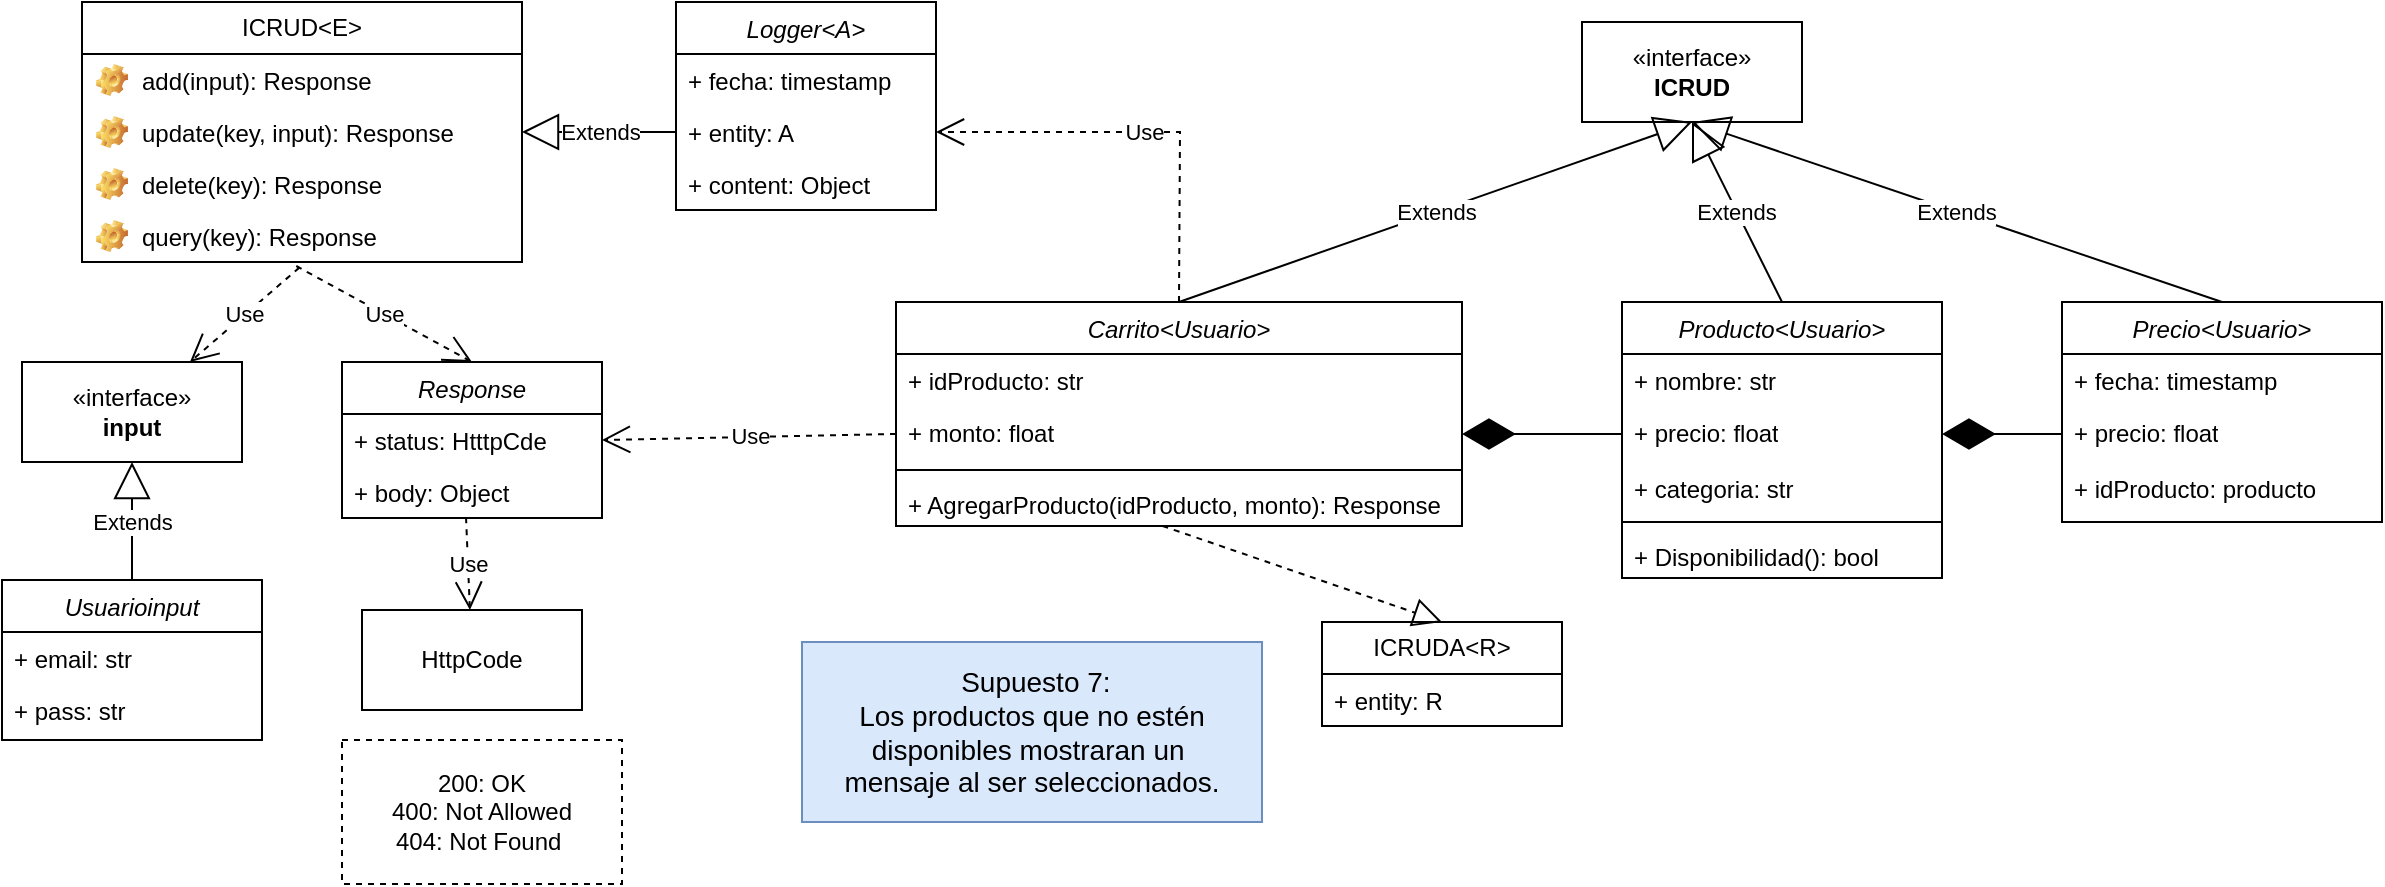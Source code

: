 <mxfile version="28.2.7">
  <diagram id="C5RBs43oDa-KdzZeNtuy" name="Page-1">
    <mxGraphModel dx="529" dy="698" grid="1" gridSize="10" guides="1" tooltips="1" connect="1" arrows="1" fold="1" page="1" pageScale="1" pageWidth="827" pageHeight="1169" math="0" shadow="0">
      <root>
        <mxCell id="WIyWlLk6GJQsqaUBKTNV-0" />
        <mxCell id="WIyWlLk6GJQsqaUBKTNV-1" parent="WIyWlLk6GJQsqaUBKTNV-0" />
        <mxCell id="emOdoEsjV926fwIJ54Cw-25" value="&lt;font style=&quot;font-size: 14px;&quot;&gt;&amp;nbsp;Supuesto 7:&lt;/font&gt;&lt;div&gt;&lt;div&gt;&lt;font style=&quot;font-size: 14px;&quot;&gt;Los productos que no estén disponibles mostraran un&amp;nbsp;&lt;/font&gt;&lt;/div&gt;&lt;div&gt;&lt;font style=&quot;font-size: 14px;&quot;&gt;mensaje al ser seleccionados.&lt;/font&gt;&lt;/div&gt;&lt;/div&gt;" style="html=1;whiteSpace=wrap;fillColor=#dae8fc;strokeColor=#6c8ebf;" vertex="1" parent="WIyWlLk6GJQsqaUBKTNV-1">
          <mxGeometry x="1660" y="950" width="230" height="90" as="geometry" />
        </mxCell>
        <mxCell id="emOdoEsjV926fwIJ54Cw-53" value="Carrito&lt;Usuario&gt;" style="swimlane;fontStyle=2;align=center;verticalAlign=top;childLayout=stackLayout;horizontal=1;startSize=26;horizontalStack=0;resizeParent=1;resizeLast=0;collapsible=1;marginBottom=0;rounded=0;shadow=0;strokeWidth=1;" vertex="1" parent="WIyWlLk6GJQsqaUBKTNV-1">
          <mxGeometry x="1707" y="780" width="283" height="112" as="geometry">
            <mxRectangle x="230" y="140" width="160" height="26" as="alternateBounds" />
          </mxGeometry>
        </mxCell>
        <mxCell id="emOdoEsjV926fwIJ54Cw-54" value="+ idProducto: str" style="text;strokeColor=none;fillColor=none;align=left;verticalAlign=top;spacingLeft=4;spacingRight=4;overflow=hidden;rotatable=0;points=[[0,0.5],[1,0.5]];portConstraint=eastwest;whiteSpace=wrap;html=1;" vertex="1" parent="emOdoEsjV926fwIJ54Cw-53">
          <mxGeometry y="26" width="283" height="26" as="geometry" />
        </mxCell>
        <mxCell id="emOdoEsjV926fwIJ54Cw-55" value="+ monto: float" style="text;strokeColor=none;fillColor=none;align=left;verticalAlign=top;spacingLeft=4;spacingRight=4;overflow=hidden;rotatable=0;points=[[0,0.5],[1,0.5]];portConstraint=eastwest;whiteSpace=wrap;html=1;" vertex="1" parent="emOdoEsjV926fwIJ54Cw-53">
          <mxGeometry y="52" width="283" height="28" as="geometry" />
        </mxCell>
        <mxCell id="emOdoEsjV926fwIJ54Cw-56" value="" style="line;html=1;strokeWidth=1;align=left;verticalAlign=middle;spacingTop=-1;spacingLeft=3;spacingRight=3;rotatable=0;labelPosition=right;points=[];portConstraint=eastwest;" vertex="1" parent="emOdoEsjV926fwIJ54Cw-53">
          <mxGeometry y="80" width="283" height="8" as="geometry" />
        </mxCell>
        <mxCell id="emOdoEsjV926fwIJ54Cw-57" value="+ AgregarProducto(idProducto, monto): Response" style="text;strokeColor=none;fillColor=none;align=left;verticalAlign=top;spacingLeft=4;spacingRight=4;overflow=hidden;rotatable=0;points=[[0,0.5],[1,0.5]];portConstraint=eastwest;whiteSpace=wrap;html=1;" vertex="1" parent="emOdoEsjV926fwIJ54Cw-53">
          <mxGeometry y="88" width="283" height="24" as="geometry" />
        </mxCell>
        <mxCell id="emOdoEsjV926fwIJ54Cw-58" value="ICRUD&amp;lt;E&amp;gt;" style="swimlane;fontStyle=0;childLayout=stackLayout;horizontal=1;startSize=26;fillColor=none;horizontalStack=0;resizeParent=1;resizeParentMax=0;resizeLast=0;collapsible=1;marginBottom=0;whiteSpace=wrap;html=1;" vertex="1" parent="WIyWlLk6GJQsqaUBKTNV-1">
          <mxGeometry x="1300" y="630" width="220" height="130" as="geometry" />
        </mxCell>
        <mxCell id="emOdoEsjV926fwIJ54Cw-59" value="add(input): Response" style="label;fontStyle=0;strokeColor=none;fillColor=none;align=left;verticalAlign=top;overflow=hidden;spacingLeft=28;spacingRight=4;rotatable=0;points=[[0,0.5],[1,0.5]];portConstraint=eastwest;imageWidth=16;imageHeight=16;whiteSpace=wrap;html=1;image=img/clipart/Gear_128x128.png" vertex="1" parent="emOdoEsjV926fwIJ54Cw-58">
          <mxGeometry y="26" width="220" height="26" as="geometry" />
        </mxCell>
        <mxCell id="emOdoEsjV926fwIJ54Cw-60" value="update(key, input): Response" style="label;fontStyle=0;strokeColor=none;fillColor=none;align=left;verticalAlign=top;overflow=hidden;spacingLeft=28;spacingRight=4;rotatable=0;points=[[0,0.5],[1,0.5]];portConstraint=eastwest;imageWidth=16;imageHeight=16;whiteSpace=wrap;html=1;image=img/clipart/Gear_128x128.png" vertex="1" parent="emOdoEsjV926fwIJ54Cw-58">
          <mxGeometry y="52" width="220" height="26" as="geometry" />
        </mxCell>
        <mxCell id="emOdoEsjV926fwIJ54Cw-61" value="delete(key): Response" style="label;fontStyle=0;strokeColor=none;fillColor=none;align=left;verticalAlign=top;overflow=hidden;spacingLeft=28;spacingRight=4;rotatable=0;points=[[0,0.5],[1,0.5]];portConstraint=eastwest;imageWidth=16;imageHeight=16;whiteSpace=wrap;html=1;image=img/clipart/Gear_128x128.png" vertex="1" parent="emOdoEsjV926fwIJ54Cw-58">
          <mxGeometry y="78" width="220" height="26" as="geometry" />
        </mxCell>
        <mxCell id="emOdoEsjV926fwIJ54Cw-62" value="query(key): Response" style="label;fontStyle=0;strokeColor=none;fillColor=none;align=left;verticalAlign=top;overflow=hidden;spacingLeft=28;spacingRight=4;rotatable=0;points=[[0,0.5],[1,0.5]];portConstraint=eastwest;imageWidth=16;imageHeight=16;whiteSpace=wrap;html=1;image=img/clipart/Gear_128x128.png" vertex="1" parent="emOdoEsjV926fwIJ54Cw-58">
          <mxGeometry y="104" width="220" height="26" as="geometry" />
        </mxCell>
        <mxCell id="emOdoEsjV926fwIJ54Cw-63" value="«interface»&lt;br&gt;&lt;b&gt;input&lt;/b&gt;" style="html=1;whiteSpace=wrap;" vertex="1" parent="WIyWlLk6GJQsqaUBKTNV-1">
          <mxGeometry x="1270" y="810" width="110" height="50" as="geometry" />
        </mxCell>
        <mxCell id="emOdoEsjV926fwIJ54Cw-64" value="Use" style="endArrow=open;endSize=12;dashed=1;html=1;rounded=0;exitX=0.494;exitY=1.108;exitDx=0;exitDy=0;exitPerimeter=0;" edge="1" parent="WIyWlLk6GJQsqaUBKTNV-1" source="emOdoEsjV926fwIJ54Cw-62" target="emOdoEsjV926fwIJ54Cw-63">
          <mxGeometry width="160" relative="1" as="geometry">
            <mxPoint x="1450" y="860" as="sourcePoint" />
            <mxPoint x="1370" y="850" as="targetPoint" />
          </mxGeometry>
        </mxCell>
        <mxCell id="emOdoEsjV926fwIJ54Cw-65" value="Usuarioinput" style="swimlane;fontStyle=2;align=center;verticalAlign=top;childLayout=stackLayout;horizontal=1;startSize=26;horizontalStack=0;resizeParent=1;resizeLast=0;collapsible=1;marginBottom=0;rounded=0;shadow=0;strokeWidth=1;" vertex="1" parent="WIyWlLk6GJQsqaUBKTNV-1">
          <mxGeometry x="1260" y="919" width="130" height="80" as="geometry">
            <mxRectangle x="230" y="140" width="160" height="26" as="alternateBounds" />
          </mxGeometry>
        </mxCell>
        <mxCell id="emOdoEsjV926fwIJ54Cw-66" value="+ email: str" style="text;strokeColor=none;fillColor=none;align=left;verticalAlign=top;spacingLeft=4;spacingRight=4;overflow=hidden;rotatable=0;points=[[0,0.5],[1,0.5]];portConstraint=eastwest;whiteSpace=wrap;html=1;" vertex="1" parent="emOdoEsjV926fwIJ54Cw-65">
          <mxGeometry y="26" width="130" height="26" as="geometry" />
        </mxCell>
        <mxCell id="emOdoEsjV926fwIJ54Cw-67" value="+ pass: str" style="text;strokeColor=none;fillColor=none;align=left;verticalAlign=top;spacingLeft=4;spacingRight=4;overflow=hidden;rotatable=0;points=[[0,0.5],[1,0.5]];portConstraint=eastwest;whiteSpace=wrap;html=1;" vertex="1" parent="emOdoEsjV926fwIJ54Cw-65">
          <mxGeometry y="52" width="130" height="20" as="geometry" />
        </mxCell>
        <mxCell id="emOdoEsjV926fwIJ54Cw-68" value="Extends" style="endArrow=block;endSize=16;endFill=0;html=1;rounded=0;exitX=0.5;exitY=0;exitDx=0;exitDy=0;entryX=0.5;entryY=1;entryDx=0;entryDy=0;" edge="1" parent="WIyWlLk6GJQsqaUBKTNV-1" source="emOdoEsjV926fwIJ54Cw-65" target="emOdoEsjV926fwIJ54Cw-63">
          <mxGeometry width="160" relative="1" as="geometry">
            <mxPoint x="1500" y="860" as="sourcePoint" />
            <mxPoint x="1660" y="860" as="targetPoint" />
          </mxGeometry>
        </mxCell>
        <mxCell id="emOdoEsjV926fwIJ54Cw-69" value="Response" style="swimlane;fontStyle=2;align=center;verticalAlign=top;childLayout=stackLayout;horizontal=1;startSize=26;horizontalStack=0;resizeParent=1;resizeLast=0;collapsible=1;marginBottom=0;rounded=0;shadow=0;strokeWidth=1;" vertex="1" parent="WIyWlLk6GJQsqaUBKTNV-1">
          <mxGeometry x="1430" y="810" width="130" height="78" as="geometry">
            <mxRectangle x="230" y="140" width="160" height="26" as="alternateBounds" />
          </mxGeometry>
        </mxCell>
        <mxCell id="emOdoEsjV926fwIJ54Cw-70" value="+ status: HtttpCde" style="text;strokeColor=none;fillColor=none;align=left;verticalAlign=top;spacingLeft=4;spacingRight=4;overflow=hidden;rotatable=0;points=[[0,0.5],[1,0.5]];portConstraint=eastwest;whiteSpace=wrap;html=1;" vertex="1" parent="emOdoEsjV926fwIJ54Cw-69">
          <mxGeometry y="26" width="130" height="26" as="geometry" />
        </mxCell>
        <mxCell id="emOdoEsjV926fwIJ54Cw-71" value="+ body: Object" style="text;strokeColor=none;fillColor=none;align=left;verticalAlign=top;spacingLeft=4;spacingRight=4;overflow=hidden;rotatable=0;points=[[0,0.5],[1,0.5]];portConstraint=eastwest;whiteSpace=wrap;html=1;" vertex="1" parent="emOdoEsjV926fwIJ54Cw-69">
          <mxGeometry y="52" width="130" height="26" as="geometry" />
        </mxCell>
        <mxCell id="emOdoEsjV926fwIJ54Cw-72" value="Use" style="endArrow=open;endSize=12;dashed=1;html=1;rounded=0;entryX=0.5;entryY=0;entryDx=0;entryDy=0;exitX=0.487;exitY=1.077;exitDx=0;exitDy=0;exitPerimeter=0;" edge="1" parent="WIyWlLk6GJQsqaUBKTNV-1" source="emOdoEsjV926fwIJ54Cw-62" target="emOdoEsjV926fwIJ54Cw-69">
          <mxGeometry width="160" relative="1" as="geometry">
            <mxPoint x="1410" y="770" as="sourcePoint" />
            <mxPoint x="1390" y="817" as="targetPoint" />
          </mxGeometry>
        </mxCell>
        <mxCell id="emOdoEsjV926fwIJ54Cw-73" value="HttpCode" style="html=1;whiteSpace=wrap;" vertex="1" parent="WIyWlLk6GJQsqaUBKTNV-1">
          <mxGeometry x="1440" y="934" width="110" height="50" as="geometry" />
        </mxCell>
        <mxCell id="emOdoEsjV926fwIJ54Cw-74" value="Use" style="endArrow=open;endSize=12;dashed=1;html=1;rounded=0;exitX=0.477;exitY=0.985;exitDx=0;exitDy=0;exitPerimeter=0;" edge="1" parent="WIyWlLk6GJQsqaUBKTNV-1" source="emOdoEsjV926fwIJ54Cw-71" target="emOdoEsjV926fwIJ54Cw-73">
          <mxGeometry width="160" relative="1" as="geometry">
            <mxPoint x="1725" y="890" as="sourcePoint" />
            <mxPoint x="1670" y="937" as="targetPoint" />
          </mxGeometry>
        </mxCell>
        <mxCell id="emOdoEsjV926fwIJ54Cw-75" value="«interface»&lt;br&gt;&lt;b&gt;ICRUD&lt;/b&gt;" style="html=1;whiteSpace=wrap;" vertex="1" parent="WIyWlLk6GJQsqaUBKTNV-1">
          <mxGeometry x="2050" y="640" width="110" height="50" as="geometry" />
        </mxCell>
        <mxCell id="emOdoEsjV926fwIJ54Cw-76" value="200: OK&lt;div&gt;400: Not Allowed&lt;/div&gt;&lt;div&gt;&lt;div&gt;404: Not Found&amp;nbsp;&lt;/div&gt;&lt;/div&gt;" style="html=1;whiteSpace=wrap;dashed=1;" vertex="1" parent="WIyWlLk6GJQsqaUBKTNV-1">
          <mxGeometry x="1430" y="999" width="140" height="72" as="geometry" />
        </mxCell>
        <mxCell id="emOdoEsjV926fwIJ54Cw-77" value="Logger&lt;A&gt;" style="swimlane;fontStyle=2;align=center;verticalAlign=top;childLayout=stackLayout;horizontal=1;startSize=26;horizontalStack=0;resizeParent=1;resizeLast=0;collapsible=1;marginBottom=0;rounded=0;shadow=0;strokeWidth=1;" vertex="1" parent="WIyWlLk6GJQsqaUBKTNV-1">
          <mxGeometry x="1597" y="630" width="130" height="104" as="geometry">
            <mxRectangle x="230" y="140" width="160" height="26" as="alternateBounds" />
          </mxGeometry>
        </mxCell>
        <mxCell id="emOdoEsjV926fwIJ54Cw-78" value="+ fecha: timestamp" style="text;strokeColor=none;fillColor=none;align=left;verticalAlign=top;spacingLeft=4;spacingRight=4;overflow=hidden;rotatable=0;points=[[0,0.5],[1,0.5]];portConstraint=eastwest;whiteSpace=wrap;html=1;" vertex="1" parent="emOdoEsjV926fwIJ54Cw-77">
          <mxGeometry y="26" width="130" height="26" as="geometry" />
        </mxCell>
        <mxCell id="emOdoEsjV926fwIJ54Cw-79" value="+ entity: A" style="text;strokeColor=none;fillColor=none;align=left;verticalAlign=top;spacingLeft=4;spacingRight=4;overflow=hidden;rotatable=0;points=[[0,0.5],[1,0.5]];portConstraint=eastwest;whiteSpace=wrap;html=1;" vertex="1" parent="emOdoEsjV926fwIJ54Cw-77">
          <mxGeometry y="52" width="130" height="26" as="geometry" />
        </mxCell>
        <mxCell id="emOdoEsjV926fwIJ54Cw-80" value="+ content: Object" style="text;strokeColor=none;fillColor=none;align=left;verticalAlign=top;spacingLeft=4;spacingRight=4;overflow=hidden;rotatable=0;points=[[0,0.5],[1,0.5]];portConstraint=eastwest;whiteSpace=wrap;html=1;" vertex="1" parent="emOdoEsjV926fwIJ54Cw-77">
          <mxGeometry y="78" width="130" height="26" as="geometry" />
        </mxCell>
        <mxCell id="emOdoEsjV926fwIJ54Cw-81" value="Extends" style="endArrow=block;endSize=16;endFill=0;html=1;rounded=0;exitX=0;exitY=0.5;exitDx=0;exitDy=0;" edge="1" parent="WIyWlLk6GJQsqaUBKTNV-1" source="emOdoEsjV926fwIJ54Cw-79">
          <mxGeometry width="160" relative="1" as="geometry">
            <mxPoint x="1540" y="874" as="sourcePoint" />
            <mxPoint x="1520" y="695" as="targetPoint" />
          </mxGeometry>
        </mxCell>
        <mxCell id="emOdoEsjV926fwIJ54Cw-82" value="Use" style="endArrow=open;endSize=12;dashed=1;html=1;rounded=0;entryX=1;entryY=0.5;entryDx=0;entryDy=0;exitX=0;exitY=0.5;exitDx=0;exitDy=0;" edge="1" parent="WIyWlLk6GJQsqaUBKTNV-1" source="emOdoEsjV926fwIJ54Cw-55" target="emOdoEsjV926fwIJ54Cw-70">
          <mxGeometry width="160" relative="1" as="geometry">
            <mxPoint x="1690" y="846" as="sourcePoint" />
            <mxPoint x="1620" y="970" as="targetPoint" />
            <Array as="points" />
          </mxGeometry>
        </mxCell>
        <mxCell id="emOdoEsjV926fwIJ54Cw-83" value="Extends" style="endArrow=block;endSize=16;endFill=0;html=1;rounded=0;exitX=0.5;exitY=0;exitDx=0;exitDy=0;entryX=0.5;entryY=1;entryDx=0;entryDy=0;" edge="1" parent="WIyWlLk6GJQsqaUBKTNV-1" source="emOdoEsjV926fwIJ54Cw-53" target="emOdoEsjV926fwIJ54Cw-75">
          <mxGeometry width="160" relative="1" as="geometry">
            <mxPoint x="2080" y="846" as="sourcePoint" />
            <mxPoint x="2030" y="730" as="targetPoint" />
          </mxGeometry>
        </mxCell>
        <mxCell id="emOdoEsjV926fwIJ54Cw-84" style="edgeStyle=none;curved=1;rounded=0;orthogonalLoop=1;jettySize=auto;html=1;exitX=0.75;exitY=0;exitDx=0;exitDy=0;fontSize=12;startSize=8;endSize=8;" edge="1" parent="WIyWlLk6GJQsqaUBKTNV-1">
          <mxGeometry relative="1" as="geometry">
            <mxPoint x="2363.25" y="919" as="sourcePoint" />
            <mxPoint x="2363.25" y="919" as="targetPoint" />
          </mxGeometry>
        </mxCell>
        <mxCell id="emOdoEsjV926fwIJ54Cw-85" value="ICRUDA&amp;lt;R&amp;gt;" style="swimlane;fontStyle=0;childLayout=stackLayout;horizontal=1;startSize=26;fillColor=none;horizontalStack=0;resizeParent=1;resizeParentMax=0;resizeLast=0;collapsible=1;marginBottom=0;whiteSpace=wrap;html=1;" vertex="1" parent="WIyWlLk6GJQsqaUBKTNV-1">
          <mxGeometry x="1920" y="940" width="120" height="52" as="geometry" />
        </mxCell>
        <mxCell id="emOdoEsjV926fwIJ54Cw-86" value="+ entity: R" style="text;strokeColor=none;fillColor=none;align=left;verticalAlign=top;spacingLeft=4;spacingRight=4;overflow=hidden;rotatable=0;points=[[0,0.5],[1,0.5]];portConstraint=eastwest;whiteSpace=wrap;html=1;" vertex="1" parent="emOdoEsjV926fwIJ54Cw-85">
          <mxGeometry y="26" width="120" height="26" as="geometry" />
        </mxCell>
        <mxCell id="emOdoEsjV926fwIJ54Cw-87" value="" style="endArrow=block;dashed=1;endFill=0;endSize=12;html=1;rounded=0;fontSize=12;curved=1;entryX=0.5;entryY=0;entryDx=0;entryDy=0;exitX=0.471;exitY=1;exitDx=0;exitDy=0;exitPerimeter=0;" edge="1" parent="WIyWlLk6GJQsqaUBKTNV-1" source="emOdoEsjV926fwIJ54Cw-57" target="emOdoEsjV926fwIJ54Cw-85">
          <mxGeometry width="160" relative="1" as="geometry">
            <mxPoint x="2080" y="846" as="sourcePoint" />
            <mxPoint x="2032" y="1073" as="targetPoint" />
          </mxGeometry>
        </mxCell>
        <mxCell id="emOdoEsjV926fwIJ54Cw-88" value="Producto&lt;Usuario&gt;" style="swimlane;fontStyle=2;align=center;verticalAlign=top;childLayout=stackLayout;horizontal=1;startSize=26;horizontalStack=0;resizeParent=1;resizeLast=0;collapsible=1;marginBottom=0;rounded=0;shadow=0;strokeWidth=1;" vertex="1" parent="WIyWlLk6GJQsqaUBKTNV-1">
          <mxGeometry x="2070" y="780" width="160" height="138" as="geometry">
            <mxRectangle x="230" y="140" width="160" height="26" as="alternateBounds" />
          </mxGeometry>
        </mxCell>
        <mxCell id="emOdoEsjV926fwIJ54Cw-89" value="+ nombre: str" style="text;strokeColor=none;fillColor=none;align=left;verticalAlign=top;spacingLeft=4;spacingRight=4;overflow=hidden;rotatable=0;points=[[0,0.5],[1,0.5]];portConstraint=eastwest;whiteSpace=wrap;html=1;" vertex="1" parent="emOdoEsjV926fwIJ54Cw-88">
          <mxGeometry y="26" width="160" height="26" as="geometry" />
        </mxCell>
        <mxCell id="emOdoEsjV926fwIJ54Cw-90" value="+ precio: float" style="text;strokeColor=none;fillColor=none;align=left;verticalAlign=top;spacingLeft=4;spacingRight=4;overflow=hidden;rotatable=0;points=[[0,0.5],[1,0.5]];portConstraint=eastwest;whiteSpace=wrap;html=1;" vertex="1" parent="emOdoEsjV926fwIJ54Cw-88">
          <mxGeometry y="52" width="160" height="28" as="geometry" />
        </mxCell>
        <mxCell id="emOdoEsjV926fwIJ54Cw-91" value="+ categoria: str" style="text;strokeColor=none;fillColor=none;align=left;verticalAlign=top;spacingLeft=4;spacingRight=4;overflow=hidden;rotatable=0;points=[[0,0.5],[1,0.5]];portConstraint=eastwest;whiteSpace=wrap;html=1;" vertex="1" parent="emOdoEsjV926fwIJ54Cw-88">
          <mxGeometry y="80" width="160" height="26" as="geometry" />
        </mxCell>
        <mxCell id="emOdoEsjV926fwIJ54Cw-101" value="" style="line;html=1;strokeWidth=1;align=left;verticalAlign=middle;spacingTop=-1;spacingLeft=3;spacingRight=3;rotatable=0;labelPosition=right;points=[];portConstraint=eastwest;" vertex="1" parent="emOdoEsjV926fwIJ54Cw-88">
          <mxGeometry y="106" width="160" height="8" as="geometry" />
        </mxCell>
        <mxCell id="emOdoEsjV926fwIJ54Cw-102" value="+ Disponibilidad(): bool" style="text;strokeColor=none;fillColor=none;align=left;verticalAlign=top;spacingLeft=4;spacingRight=4;overflow=hidden;rotatable=0;points=[[0,0.5],[1,0.5]];portConstraint=eastwest;whiteSpace=wrap;html=1;" vertex="1" parent="emOdoEsjV926fwIJ54Cw-88">
          <mxGeometry y="114" width="160" height="24" as="geometry" />
        </mxCell>
        <mxCell id="emOdoEsjV926fwIJ54Cw-92" value="Precio&lt;Usuario&gt;" style="swimlane;fontStyle=2;align=center;verticalAlign=top;childLayout=stackLayout;horizontal=1;startSize=26;horizontalStack=0;resizeParent=1;resizeLast=0;collapsible=1;marginBottom=0;rounded=0;shadow=0;strokeWidth=1;" vertex="1" parent="WIyWlLk6GJQsqaUBKTNV-1">
          <mxGeometry x="2290" y="780" width="160" height="110" as="geometry">
            <mxRectangle x="230" y="140" width="160" height="26" as="alternateBounds" />
          </mxGeometry>
        </mxCell>
        <mxCell id="emOdoEsjV926fwIJ54Cw-93" value="+ fecha: timestamp" style="text;strokeColor=none;fillColor=none;align=left;verticalAlign=top;spacingLeft=4;spacingRight=4;overflow=hidden;rotatable=0;points=[[0,0.5],[1,0.5]];portConstraint=eastwest;whiteSpace=wrap;html=1;" vertex="1" parent="emOdoEsjV926fwIJ54Cw-92">
          <mxGeometry y="26" width="160" height="26" as="geometry" />
        </mxCell>
        <mxCell id="emOdoEsjV926fwIJ54Cw-94" value="+ precio: float" style="text;strokeColor=none;fillColor=none;align=left;verticalAlign=top;spacingLeft=4;spacingRight=4;overflow=hidden;rotatable=0;points=[[0,0.5],[1,0.5]];portConstraint=eastwest;whiteSpace=wrap;html=1;" vertex="1" parent="emOdoEsjV926fwIJ54Cw-92">
          <mxGeometry y="52" width="160" height="28" as="geometry" />
        </mxCell>
        <mxCell id="emOdoEsjV926fwIJ54Cw-95" value="+ idProducto: producto" style="text;strokeColor=none;fillColor=none;align=left;verticalAlign=top;spacingLeft=4;spacingRight=4;overflow=hidden;rotatable=0;points=[[0,0.5],[1,0.5]];portConstraint=eastwest;whiteSpace=wrap;html=1;" vertex="1" parent="emOdoEsjV926fwIJ54Cw-92">
          <mxGeometry y="80" width="160" height="26" as="geometry" />
        </mxCell>
        <mxCell id="emOdoEsjV926fwIJ54Cw-96" value="" style="endArrow=diamondThin;endFill=1;endSize=24;html=1;rounded=0;entryX=1;entryY=0.5;entryDx=0;entryDy=0;exitX=0;exitY=0.5;exitDx=0;exitDy=0;" edge="1" parent="WIyWlLk6GJQsqaUBKTNV-1" source="emOdoEsjV926fwIJ54Cw-90" target="emOdoEsjV926fwIJ54Cw-55">
          <mxGeometry width="160" relative="1" as="geometry">
            <mxPoint x="1860" y="970" as="sourcePoint" />
            <mxPoint x="2020" y="970" as="targetPoint" />
          </mxGeometry>
        </mxCell>
        <mxCell id="emOdoEsjV926fwIJ54Cw-97" value="" style="endArrow=diamondThin;endFill=1;endSize=24;html=1;rounded=0;entryX=1;entryY=0.5;entryDx=0;entryDy=0;exitX=0;exitY=0.5;exitDx=0;exitDy=0;" edge="1" parent="WIyWlLk6GJQsqaUBKTNV-1" source="emOdoEsjV926fwIJ54Cw-94" target="emOdoEsjV926fwIJ54Cw-90">
          <mxGeometry width="160" relative="1" as="geometry">
            <mxPoint x="2170" y="950" as="sourcePoint" />
            <mxPoint x="2090" y="950" as="targetPoint" />
          </mxGeometry>
        </mxCell>
        <mxCell id="emOdoEsjV926fwIJ54Cw-98" value="Extends" style="endArrow=block;endSize=16;endFill=0;html=1;rounded=0;exitX=0.5;exitY=0;exitDx=0;exitDy=0;entryX=0.5;entryY=1;entryDx=0;entryDy=0;" edge="1" parent="WIyWlLk6GJQsqaUBKTNV-1" source="emOdoEsjV926fwIJ54Cw-88" target="emOdoEsjV926fwIJ54Cw-75">
          <mxGeometry width="160" relative="1" as="geometry">
            <mxPoint x="1950" y="790" as="sourcePoint" />
            <mxPoint x="2096" y="730" as="targetPoint" />
          </mxGeometry>
        </mxCell>
        <mxCell id="emOdoEsjV926fwIJ54Cw-99" value="Extends" style="endArrow=block;endSize=16;endFill=0;html=1;rounded=0;exitX=0.5;exitY=0;exitDx=0;exitDy=0;entryX=0.5;entryY=1;entryDx=0;entryDy=0;" edge="1" parent="WIyWlLk6GJQsqaUBKTNV-1" source="emOdoEsjV926fwIJ54Cw-92" target="emOdoEsjV926fwIJ54Cw-75">
          <mxGeometry width="160" relative="1" as="geometry">
            <mxPoint x="2265" y="800" as="sourcePoint" />
            <mxPoint x="2220" y="710" as="targetPoint" />
          </mxGeometry>
        </mxCell>
        <mxCell id="emOdoEsjV926fwIJ54Cw-100" value="Use" style="endArrow=open;endSize=12;dashed=1;html=1;rounded=0;entryX=1;entryY=0.5;entryDx=0;entryDy=0;exitX=0.5;exitY=0;exitDx=0;exitDy=0;" edge="1" parent="WIyWlLk6GJQsqaUBKTNV-1" source="emOdoEsjV926fwIJ54Cw-53" target="emOdoEsjV926fwIJ54Cw-79">
          <mxGeometry width="160" relative="1" as="geometry">
            <mxPoint x="2077" y="630" as="sourcePoint" />
            <mxPoint x="1930" y="633" as="targetPoint" />
            <Array as="points">
              <mxPoint x="1849" y="695" />
            </Array>
          </mxGeometry>
        </mxCell>
      </root>
    </mxGraphModel>
  </diagram>
</mxfile>
